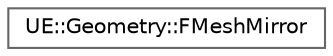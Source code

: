 digraph "Graphical Class Hierarchy"
{
 // INTERACTIVE_SVG=YES
 // LATEX_PDF_SIZE
  bgcolor="transparent";
  edge [fontname=Helvetica,fontsize=10,labelfontname=Helvetica,labelfontsize=10];
  node [fontname=Helvetica,fontsize=10,shape=box,height=0.2,width=0.4];
  rankdir="LR";
  Node0 [id="Node000000",label="UE::Geometry::FMeshMirror",height=0.2,width=0.4,color="grey40", fillcolor="white", style="filled",URL="$d4/dd9/classUE_1_1Geometry_1_1FMeshMirror.html",tooltip=" "];
}
